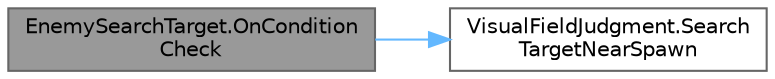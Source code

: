 digraph "EnemySearchTarget.OnConditionCheck"
{
 // LATEX_PDF_SIZE
  bgcolor="transparent";
  edge [fontname=Helvetica,fontsize=10,labelfontname=Helvetica,labelfontsize=10];
  node [fontname=Helvetica,fontsize=10,shape=box,height=0.2,width=0.4];
  rankdir="LR";
  Node1 [id="Node000001",label="EnemySearchTarget.OnCondition\lCheck",height=0.2,width=0.4,color="gray40", fillcolor="grey60", style="filled", fontcolor="black",tooltip=" "];
  Node1 -> Node2 [id="edge2_Node000001_Node000002",color="steelblue1",style="solid",tooltip=" "];
  Node2 [id="Node000002",label="VisualFieldJudgment.Search\lTargetNearSpawn",height=0.2,width=0.4,color="grey40", fillcolor="white", style="filled",URL="$class_visual_field_judgment.html#a728705e540b1d6b7c51eb072785faab3",tooltip=" "];
}
